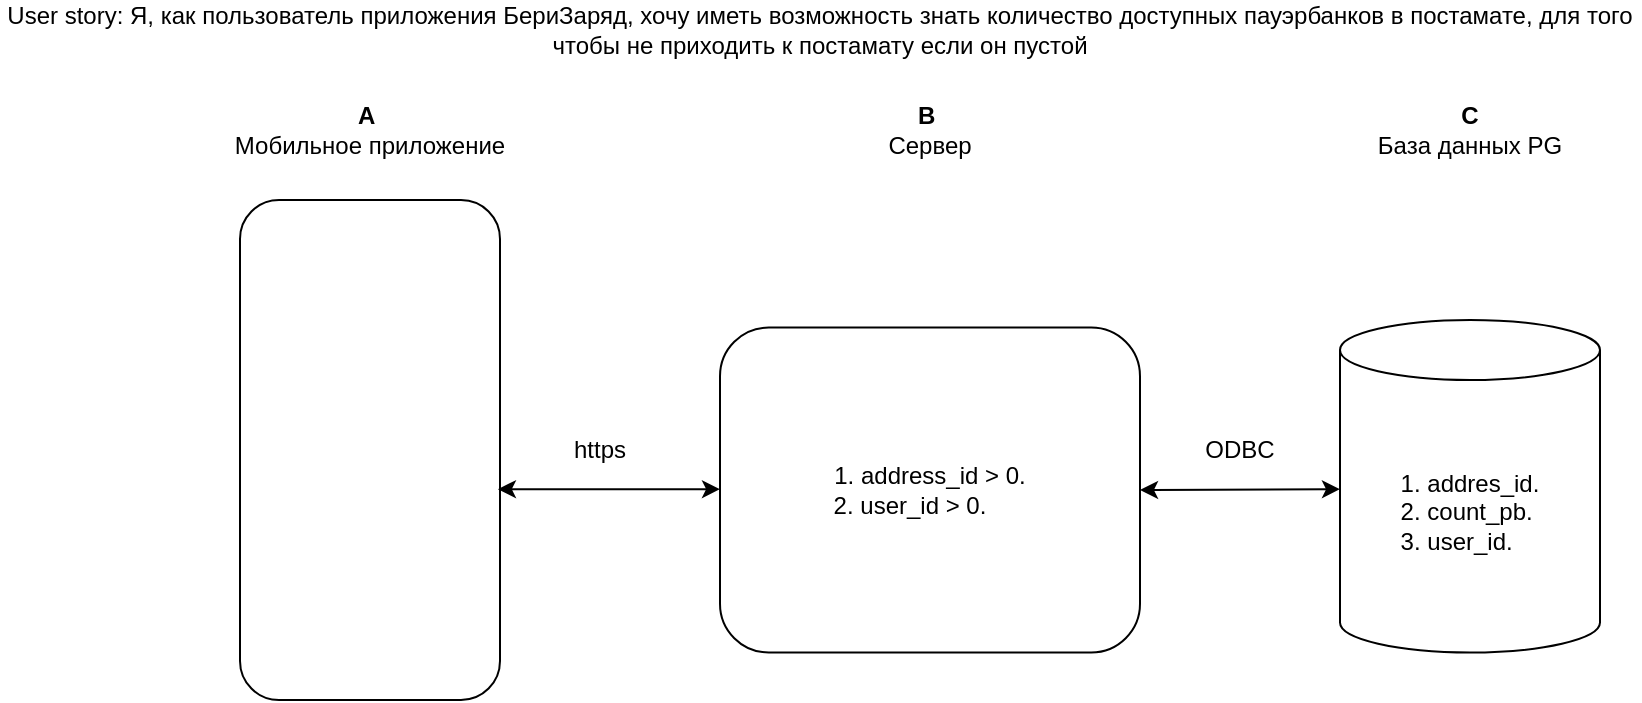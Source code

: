 <mxfile version="24.8.3">
  <diagram name="Страница — 1" id="WGMi7aN2M8gCODtiAXmC">
    <mxGraphModel dx="840" dy="526" grid="1" gridSize="10" guides="1" tooltips="1" connect="1" arrows="1" fold="1" page="1" pageScale="1" pageWidth="827" pageHeight="1169" math="0" shadow="0">
      <root>
        <mxCell id="0" />
        <mxCell id="1" parent="0" />
        <mxCell id="nPkZhUvbyxET6VQS_U0p-1" value="" style="rounded=1;whiteSpace=wrap;html=1;" vertex="1" parent="1">
          <mxGeometry x="120" y="110" width="130" height="250" as="geometry" />
        </mxCell>
        <mxCell id="nPkZhUvbyxET6VQS_U0p-3" value="1. address_id &amp;gt; 0.&lt;div&gt;2. user_id &amp;gt; 0.&amp;nbsp; &amp;nbsp; &amp;nbsp;&amp;nbsp;&lt;/div&gt;" style="rounded=1;whiteSpace=wrap;html=1;" vertex="1" parent="1">
          <mxGeometry x="360" y="173.75" width="210" height="162.5" as="geometry" />
        </mxCell>
        <mxCell id="nPkZhUvbyxET6VQS_U0p-5" value="" style="endArrow=classic;startArrow=classic;html=1;rounded=0;entryX=0;entryY=0.375;entryDx=0;entryDy=0;entryPerimeter=0;exitX=0.992;exitY=0.43;exitDx=0;exitDy=0;exitPerimeter=0;" edge="1" parent="1">
          <mxGeometry width="50" height="50" relative="1" as="geometry">
            <mxPoint x="248.96" y="254.58" as="sourcePoint" />
            <mxPoint x="360" y="254.567" as="targetPoint" />
            <Array as="points" />
          </mxGeometry>
        </mxCell>
        <mxCell id="nPkZhUvbyxET6VQS_U0p-6" value="1. addres_id.&lt;div&gt;2. count_pb.&amp;nbsp;&lt;/div&gt;&lt;div&gt;3. user_id.&amp;nbsp; &amp;nbsp;&amp;nbsp;&lt;/div&gt;" style="shape=cylinder3;whiteSpace=wrap;html=1;boundedLbl=1;backgroundOutline=1;size=15;" vertex="1" parent="1">
          <mxGeometry x="670" y="170" width="130" height="166.25" as="geometry" />
        </mxCell>
        <mxCell id="nPkZhUvbyxET6VQS_U0p-7" value="" style="endArrow=classic;startArrow=classic;html=1;rounded=0;entryX=0;entryY=0.375;entryDx=0;entryDy=0;entryPerimeter=0;" edge="1" parent="1">
          <mxGeometry width="50" height="50" relative="1" as="geometry">
            <mxPoint x="570" y="255" as="sourcePoint" />
            <mxPoint x="670" y="254.567" as="targetPoint" />
            <Array as="points" />
          </mxGeometry>
        </mxCell>
        <mxCell id="nPkZhUvbyxET6VQS_U0p-8" value="User story: Я, как пользователь приложения БериЗаряд, хочу иметь возможность знать количество доступных пауэрбанков в постамате, для того чтобы не приходить к постамату если он пустой" style="text;html=1;align=center;verticalAlign=middle;whiteSpace=wrap;rounded=0;" vertex="1" parent="1">
          <mxGeometry y="10" width="820" height="30" as="geometry" />
        </mxCell>
        <mxCell id="nPkZhUvbyxET6VQS_U0p-9" value="&lt;b&gt;A&lt;/b&gt;&amp;nbsp;&lt;div&gt;Мобильное приложение&lt;/div&gt;" style="text;html=1;align=center;verticalAlign=middle;whiteSpace=wrap;rounded=0;" vertex="1" parent="1">
          <mxGeometry x="115" y="60" width="140" height="30" as="geometry" />
        </mxCell>
        <mxCell id="nPkZhUvbyxET6VQS_U0p-10" value="&lt;b&gt;B&lt;/b&gt;&amp;nbsp;&lt;div&gt;Сервер&lt;/div&gt;" style="text;html=1;align=center;verticalAlign=middle;whiteSpace=wrap;rounded=0;" vertex="1" parent="1">
          <mxGeometry x="440" y="55" width="50" height="40" as="geometry" />
        </mxCell>
        <mxCell id="nPkZhUvbyxET6VQS_U0p-11" value="&lt;b&gt;С&lt;/b&gt;&lt;br&gt;&lt;div&gt;База данных PG&lt;/div&gt;" style="text;html=1;align=center;verticalAlign=middle;whiteSpace=wrap;rounded=0;" vertex="1" parent="1">
          <mxGeometry x="685" y="60" width="100" height="30" as="geometry" />
        </mxCell>
        <mxCell id="nPkZhUvbyxET6VQS_U0p-12" value="https" style="text;html=1;align=center;verticalAlign=middle;whiteSpace=wrap;rounded=0;" vertex="1" parent="1">
          <mxGeometry x="270" y="220" width="60" height="30" as="geometry" />
        </mxCell>
        <mxCell id="nPkZhUvbyxET6VQS_U0p-14" value="ODBC" style="text;html=1;align=center;verticalAlign=middle;whiteSpace=wrap;rounded=0;" vertex="1" parent="1">
          <mxGeometry x="590" y="220" width="60" height="30" as="geometry" />
        </mxCell>
      </root>
    </mxGraphModel>
  </diagram>
</mxfile>
